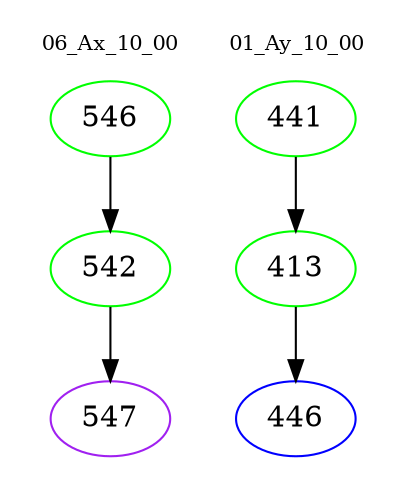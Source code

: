 digraph{
subgraph cluster_0 {
color = white
label = "06_Ax_10_00";
fontsize=10;
T0_546 [label="546", color="green"]
T0_546 -> T0_542 [color="black"]
T0_542 [label="542", color="green"]
T0_542 -> T0_547 [color="black"]
T0_547 [label="547", color="purple"]
}
subgraph cluster_1 {
color = white
label = "01_Ay_10_00";
fontsize=10;
T1_441 [label="441", color="green"]
T1_441 -> T1_413 [color="black"]
T1_413 [label="413", color="green"]
T1_413 -> T1_446 [color="black"]
T1_446 [label="446", color="blue"]
}
}
